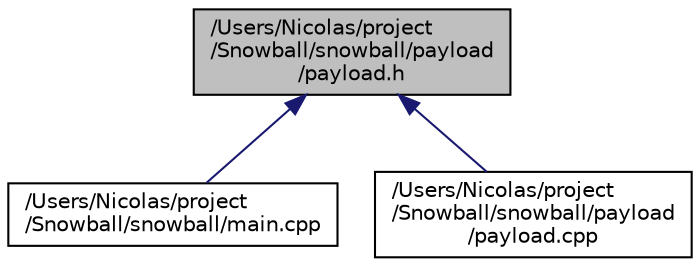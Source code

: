 digraph "/Users/Nicolas/project/Snowball/snowball/payload/payload.h"
{
  edge [fontname="Helvetica",fontsize="10",labelfontname="Helvetica",labelfontsize="10"];
  node [fontname="Helvetica",fontsize="10",shape=record];
  Node2 [label="/Users/Nicolas/project\l/Snowball/snowball/payload\l/payload.h",height=0.2,width=0.4,color="black", fillcolor="grey75", style="filled", fontcolor="black"];
  Node2 -> Node3 [dir="back",color="midnightblue",fontsize="10",style="solid",fontname="Helvetica"];
  Node3 [label="/Users/Nicolas/project\l/Snowball/snowball/main.cpp",height=0.2,width=0.4,color="black", fillcolor="white", style="filled",URL="$main_8cpp.html"];
  Node2 -> Node4 [dir="back",color="midnightblue",fontsize="10",style="solid",fontname="Helvetica"];
  Node4 [label="/Users/Nicolas/project\l/Snowball/snowball/payload\l/payload.cpp",height=0.2,width=0.4,color="black", fillcolor="white", style="filled",URL="$payload_8cpp.html"];
}
